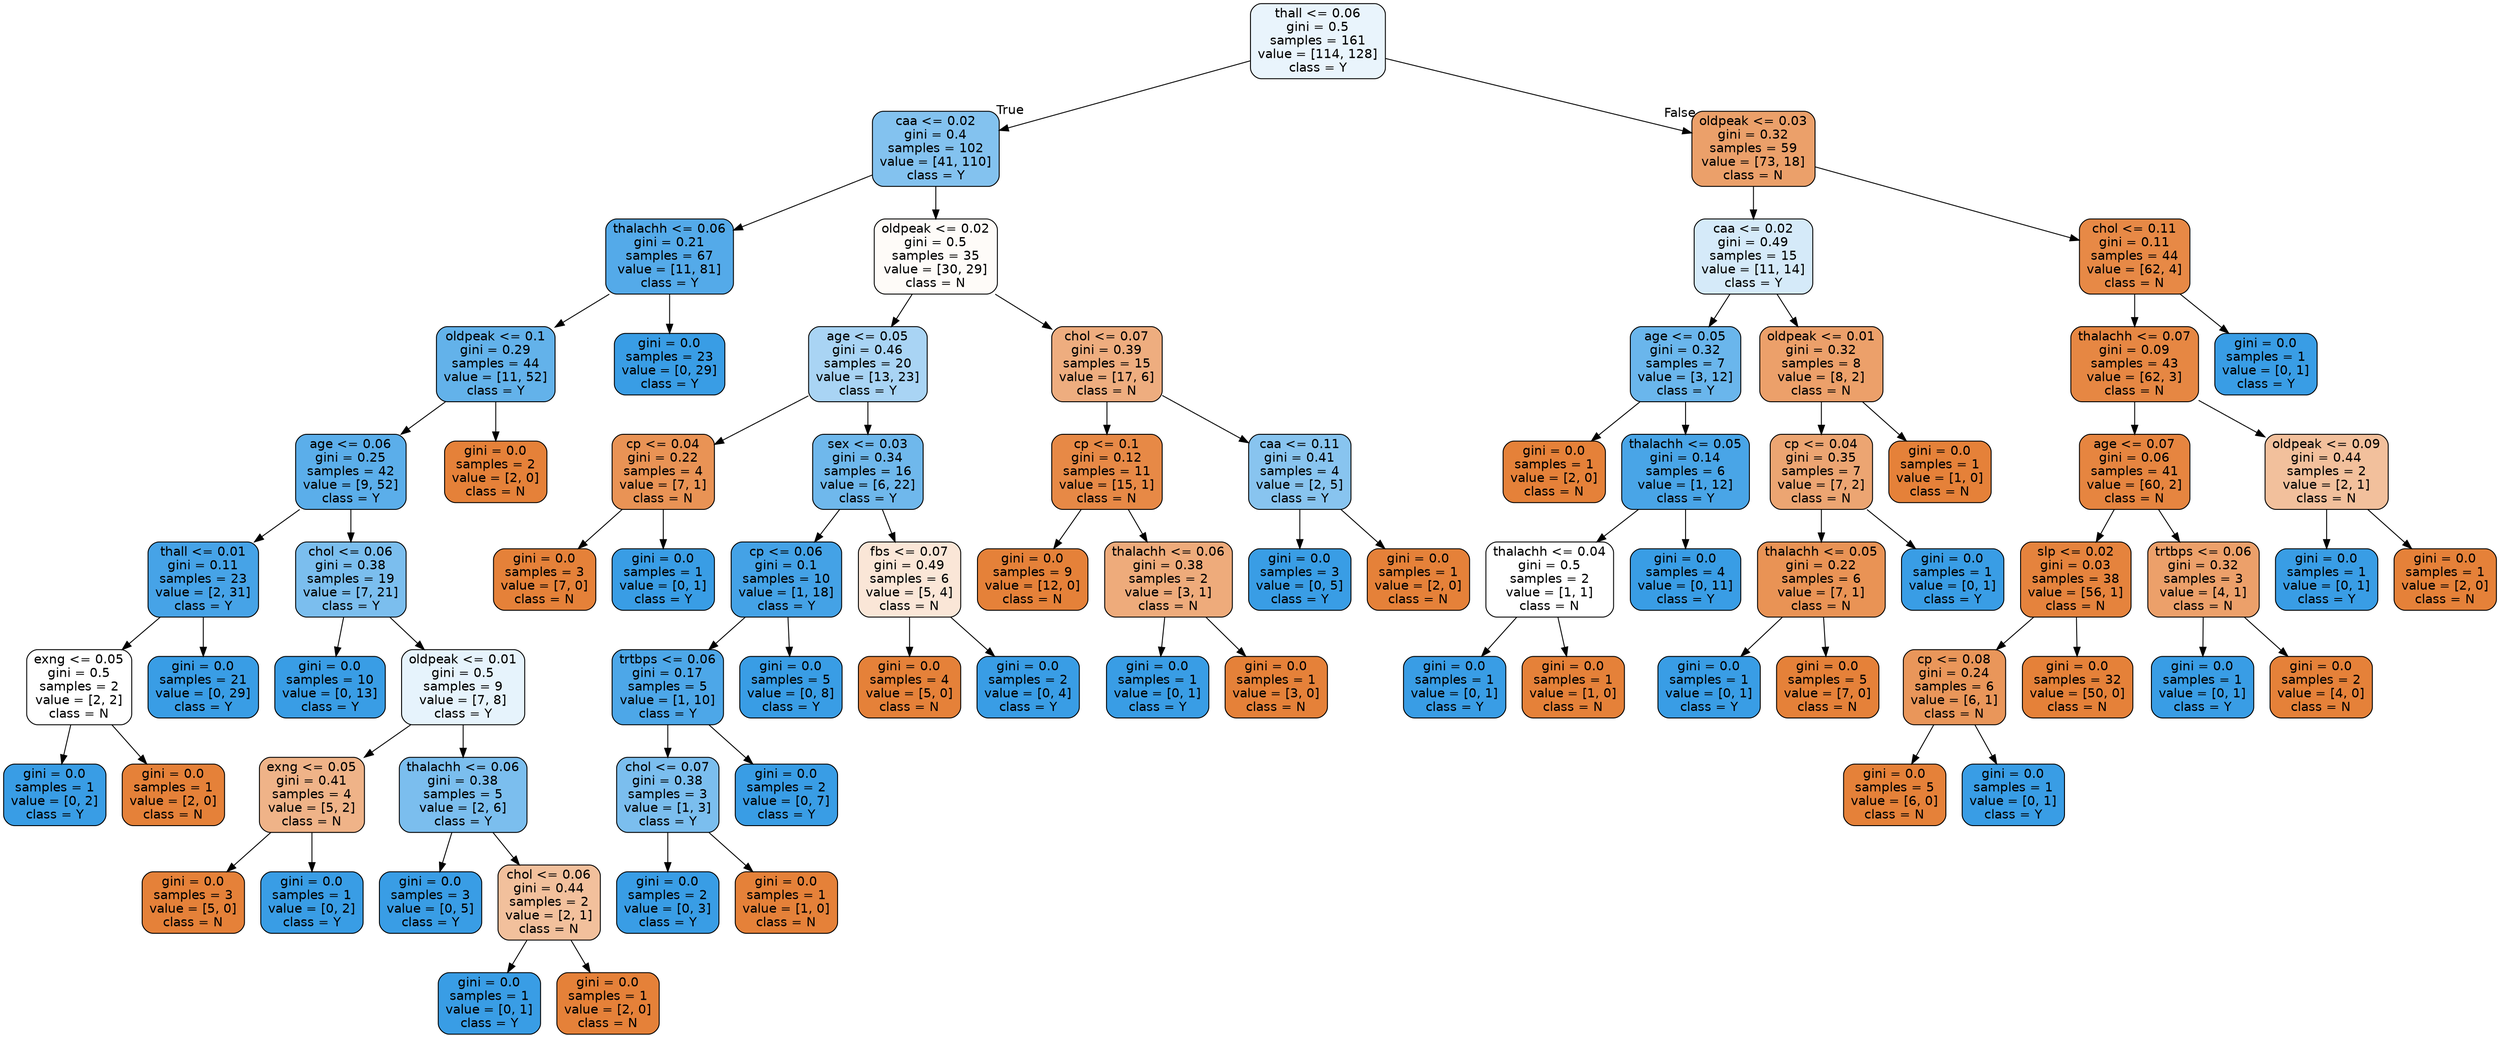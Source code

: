 digraph Tree {
node [shape=box, style="filled, rounded", color="black", fontname="helvetica"] ;
edge [fontname="helvetica"] ;
0 [label="thall <= 0.06\ngini = 0.5\nsamples = 161\nvalue = [114, 128]\nclass = Y", fillcolor="#e9f4fc"] ;
1 [label="caa <= 0.02\ngini = 0.4\nsamples = 102\nvalue = [41, 110]\nclass = Y", fillcolor="#83c2ef"] ;
0 -> 1 [labeldistance=2.5, labelangle=45, headlabel="True"] ;
2 [label="thalachh <= 0.06\ngini = 0.21\nsamples = 67\nvalue = [11, 81]\nclass = Y", fillcolor="#54aae9"] ;
1 -> 2 ;
3 [label="oldpeak <= 0.1\ngini = 0.29\nsamples = 44\nvalue = [11, 52]\nclass = Y", fillcolor="#63b2ea"] ;
2 -> 3 ;
4 [label="age <= 0.06\ngini = 0.25\nsamples = 42\nvalue = [9, 52]\nclass = Y", fillcolor="#5baeea"] ;
3 -> 4 ;
5 [label="thall <= 0.01\ngini = 0.11\nsamples = 23\nvalue = [2, 31]\nclass = Y", fillcolor="#46a3e7"] ;
4 -> 5 ;
6 [label="exng <= 0.05\ngini = 0.5\nsamples = 2\nvalue = [2, 2]\nclass = N", fillcolor="#ffffff"] ;
5 -> 6 ;
7 [label="gini = 0.0\nsamples = 1\nvalue = [0, 2]\nclass = Y", fillcolor="#399de5"] ;
6 -> 7 ;
8 [label="gini = 0.0\nsamples = 1\nvalue = [2, 0]\nclass = N", fillcolor="#e58139"] ;
6 -> 8 ;
9 [label="gini = 0.0\nsamples = 21\nvalue = [0, 29]\nclass = Y", fillcolor="#399de5"] ;
5 -> 9 ;
10 [label="chol <= 0.06\ngini = 0.38\nsamples = 19\nvalue = [7, 21]\nclass = Y", fillcolor="#7bbeee"] ;
4 -> 10 ;
11 [label="gini = 0.0\nsamples = 10\nvalue = [0, 13]\nclass = Y", fillcolor="#399de5"] ;
10 -> 11 ;
12 [label="oldpeak <= 0.01\ngini = 0.5\nsamples = 9\nvalue = [7, 8]\nclass = Y", fillcolor="#e6f3fc"] ;
10 -> 12 ;
13 [label="exng <= 0.05\ngini = 0.41\nsamples = 4\nvalue = [5, 2]\nclass = N", fillcolor="#efb388"] ;
12 -> 13 ;
14 [label="gini = 0.0\nsamples = 3\nvalue = [5, 0]\nclass = N", fillcolor="#e58139"] ;
13 -> 14 ;
15 [label="gini = 0.0\nsamples = 1\nvalue = [0, 2]\nclass = Y", fillcolor="#399de5"] ;
13 -> 15 ;
16 [label="thalachh <= 0.06\ngini = 0.38\nsamples = 5\nvalue = [2, 6]\nclass = Y", fillcolor="#7bbeee"] ;
12 -> 16 ;
17 [label="gini = 0.0\nsamples = 3\nvalue = [0, 5]\nclass = Y", fillcolor="#399de5"] ;
16 -> 17 ;
18 [label="chol <= 0.06\ngini = 0.44\nsamples = 2\nvalue = [2, 1]\nclass = N", fillcolor="#f2c09c"] ;
16 -> 18 ;
19 [label="gini = 0.0\nsamples = 1\nvalue = [0, 1]\nclass = Y", fillcolor="#399de5"] ;
18 -> 19 ;
20 [label="gini = 0.0\nsamples = 1\nvalue = [2, 0]\nclass = N", fillcolor="#e58139"] ;
18 -> 20 ;
21 [label="gini = 0.0\nsamples = 2\nvalue = [2, 0]\nclass = N", fillcolor="#e58139"] ;
3 -> 21 ;
22 [label="gini = 0.0\nsamples = 23\nvalue = [0, 29]\nclass = Y", fillcolor="#399de5"] ;
2 -> 22 ;
23 [label="oldpeak <= 0.02\ngini = 0.5\nsamples = 35\nvalue = [30, 29]\nclass = N", fillcolor="#fefbf8"] ;
1 -> 23 ;
24 [label="age <= 0.05\ngini = 0.46\nsamples = 20\nvalue = [13, 23]\nclass = Y", fillcolor="#a9d4f4"] ;
23 -> 24 ;
25 [label="cp <= 0.04\ngini = 0.22\nsamples = 4\nvalue = [7, 1]\nclass = N", fillcolor="#e99355"] ;
24 -> 25 ;
26 [label="gini = 0.0\nsamples = 3\nvalue = [7, 0]\nclass = N", fillcolor="#e58139"] ;
25 -> 26 ;
27 [label="gini = 0.0\nsamples = 1\nvalue = [0, 1]\nclass = Y", fillcolor="#399de5"] ;
25 -> 27 ;
28 [label="sex <= 0.03\ngini = 0.34\nsamples = 16\nvalue = [6, 22]\nclass = Y", fillcolor="#6fb8ec"] ;
24 -> 28 ;
29 [label="cp <= 0.06\ngini = 0.1\nsamples = 10\nvalue = [1, 18]\nclass = Y", fillcolor="#44a2e6"] ;
28 -> 29 ;
30 [label="trtbps <= 0.06\ngini = 0.17\nsamples = 5\nvalue = [1, 10]\nclass = Y", fillcolor="#4da7e8"] ;
29 -> 30 ;
31 [label="chol <= 0.07\ngini = 0.38\nsamples = 3\nvalue = [1, 3]\nclass = Y", fillcolor="#7bbeee"] ;
30 -> 31 ;
32 [label="gini = 0.0\nsamples = 2\nvalue = [0, 3]\nclass = Y", fillcolor="#399de5"] ;
31 -> 32 ;
33 [label="gini = 0.0\nsamples = 1\nvalue = [1, 0]\nclass = N", fillcolor="#e58139"] ;
31 -> 33 ;
34 [label="gini = 0.0\nsamples = 2\nvalue = [0, 7]\nclass = Y", fillcolor="#399de5"] ;
30 -> 34 ;
35 [label="gini = 0.0\nsamples = 5\nvalue = [0, 8]\nclass = Y", fillcolor="#399de5"] ;
29 -> 35 ;
36 [label="fbs <= 0.07\ngini = 0.49\nsamples = 6\nvalue = [5, 4]\nclass = N", fillcolor="#fae6d7"] ;
28 -> 36 ;
37 [label="gini = 0.0\nsamples = 4\nvalue = [5, 0]\nclass = N", fillcolor="#e58139"] ;
36 -> 37 ;
38 [label="gini = 0.0\nsamples = 2\nvalue = [0, 4]\nclass = Y", fillcolor="#399de5"] ;
36 -> 38 ;
39 [label="chol <= 0.07\ngini = 0.39\nsamples = 15\nvalue = [17, 6]\nclass = N", fillcolor="#eead7f"] ;
23 -> 39 ;
40 [label="cp <= 0.1\ngini = 0.12\nsamples = 11\nvalue = [15, 1]\nclass = N", fillcolor="#e78946"] ;
39 -> 40 ;
41 [label="gini = 0.0\nsamples = 9\nvalue = [12, 0]\nclass = N", fillcolor="#e58139"] ;
40 -> 41 ;
42 [label="thalachh <= 0.06\ngini = 0.38\nsamples = 2\nvalue = [3, 1]\nclass = N", fillcolor="#eeab7b"] ;
40 -> 42 ;
43 [label="gini = 0.0\nsamples = 1\nvalue = [0, 1]\nclass = Y", fillcolor="#399de5"] ;
42 -> 43 ;
44 [label="gini = 0.0\nsamples = 1\nvalue = [3, 0]\nclass = N", fillcolor="#e58139"] ;
42 -> 44 ;
45 [label="caa <= 0.11\ngini = 0.41\nsamples = 4\nvalue = [2, 5]\nclass = Y", fillcolor="#88c4ef"] ;
39 -> 45 ;
46 [label="gini = 0.0\nsamples = 3\nvalue = [0, 5]\nclass = Y", fillcolor="#399de5"] ;
45 -> 46 ;
47 [label="gini = 0.0\nsamples = 1\nvalue = [2, 0]\nclass = N", fillcolor="#e58139"] ;
45 -> 47 ;
48 [label="oldpeak <= 0.03\ngini = 0.32\nsamples = 59\nvalue = [73, 18]\nclass = N", fillcolor="#eba06a"] ;
0 -> 48 [labeldistance=2.5, labelangle=-45, headlabel="False"] ;
49 [label="caa <= 0.02\ngini = 0.49\nsamples = 15\nvalue = [11, 14]\nclass = Y", fillcolor="#d5eaf9"] ;
48 -> 49 ;
50 [label="age <= 0.05\ngini = 0.32\nsamples = 7\nvalue = [3, 12]\nclass = Y", fillcolor="#6ab6ec"] ;
49 -> 50 ;
51 [label="gini = 0.0\nsamples = 1\nvalue = [2, 0]\nclass = N", fillcolor="#e58139"] ;
50 -> 51 ;
52 [label="thalachh <= 0.05\ngini = 0.14\nsamples = 6\nvalue = [1, 12]\nclass = Y", fillcolor="#49a5e7"] ;
50 -> 52 ;
53 [label="thalachh <= 0.04\ngini = 0.5\nsamples = 2\nvalue = [1, 1]\nclass = N", fillcolor="#ffffff"] ;
52 -> 53 ;
54 [label="gini = 0.0\nsamples = 1\nvalue = [0, 1]\nclass = Y", fillcolor="#399de5"] ;
53 -> 54 ;
55 [label="gini = 0.0\nsamples = 1\nvalue = [1, 0]\nclass = N", fillcolor="#e58139"] ;
53 -> 55 ;
56 [label="gini = 0.0\nsamples = 4\nvalue = [0, 11]\nclass = Y", fillcolor="#399de5"] ;
52 -> 56 ;
57 [label="oldpeak <= 0.01\ngini = 0.32\nsamples = 8\nvalue = [8, 2]\nclass = N", fillcolor="#eca06a"] ;
49 -> 57 ;
58 [label="cp <= 0.04\ngini = 0.35\nsamples = 7\nvalue = [7, 2]\nclass = N", fillcolor="#eca572"] ;
57 -> 58 ;
59 [label="thalachh <= 0.05\ngini = 0.22\nsamples = 6\nvalue = [7, 1]\nclass = N", fillcolor="#e99355"] ;
58 -> 59 ;
60 [label="gini = 0.0\nsamples = 1\nvalue = [0, 1]\nclass = Y", fillcolor="#399de5"] ;
59 -> 60 ;
61 [label="gini = 0.0\nsamples = 5\nvalue = [7, 0]\nclass = N", fillcolor="#e58139"] ;
59 -> 61 ;
62 [label="gini = 0.0\nsamples = 1\nvalue = [0, 1]\nclass = Y", fillcolor="#399de5"] ;
58 -> 62 ;
63 [label="gini = 0.0\nsamples = 1\nvalue = [1, 0]\nclass = N", fillcolor="#e58139"] ;
57 -> 63 ;
64 [label="chol <= 0.11\ngini = 0.11\nsamples = 44\nvalue = [62, 4]\nclass = N", fillcolor="#e78946"] ;
48 -> 64 ;
65 [label="thalachh <= 0.07\ngini = 0.09\nsamples = 43\nvalue = [62, 3]\nclass = N", fillcolor="#e68743"] ;
64 -> 65 ;
66 [label="age <= 0.07\ngini = 0.06\nsamples = 41\nvalue = [60, 2]\nclass = N", fillcolor="#e68540"] ;
65 -> 66 ;
67 [label="slp <= 0.02\ngini = 0.03\nsamples = 38\nvalue = [56, 1]\nclass = N", fillcolor="#e5833d"] ;
66 -> 67 ;
68 [label="cp <= 0.08\ngini = 0.24\nsamples = 6\nvalue = [6, 1]\nclass = N", fillcolor="#e9965a"] ;
67 -> 68 ;
69 [label="gini = 0.0\nsamples = 5\nvalue = [6, 0]\nclass = N", fillcolor="#e58139"] ;
68 -> 69 ;
70 [label="gini = 0.0\nsamples = 1\nvalue = [0, 1]\nclass = Y", fillcolor="#399de5"] ;
68 -> 70 ;
71 [label="gini = 0.0\nsamples = 32\nvalue = [50, 0]\nclass = N", fillcolor="#e58139"] ;
67 -> 71 ;
72 [label="trtbps <= 0.06\ngini = 0.32\nsamples = 3\nvalue = [4, 1]\nclass = N", fillcolor="#eca06a"] ;
66 -> 72 ;
73 [label="gini = 0.0\nsamples = 1\nvalue = [0, 1]\nclass = Y", fillcolor="#399de5"] ;
72 -> 73 ;
74 [label="gini = 0.0\nsamples = 2\nvalue = [4, 0]\nclass = N", fillcolor="#e58139"] ;
72 -> 74 ;
75 [label="oldpeak <= 0.09\ngini = 0.44\nsamples = 2\nvalue = [2, 1]\nclass = N", fillcolor="#f2c09c"] ;
65 -> 75 ;
76 [label="gini = 0.0\nsamples = 1\nvalue = [0, 1]\nclass = Y", fillcolor="#399de5"] ;
75 -> 76 ;
77 [label="gini = 0.0\nsamples = 1\nvalue = [2, 0]\nclass = N", fillcolor="#e58139"] ;
75 -> 77 ;
78 [label="gini = 0.0\nsamples = 1\nvalue = [0, 1]\nclass = Y", fillcolor="#399de5"] ;
64 -> 78 ;
}
